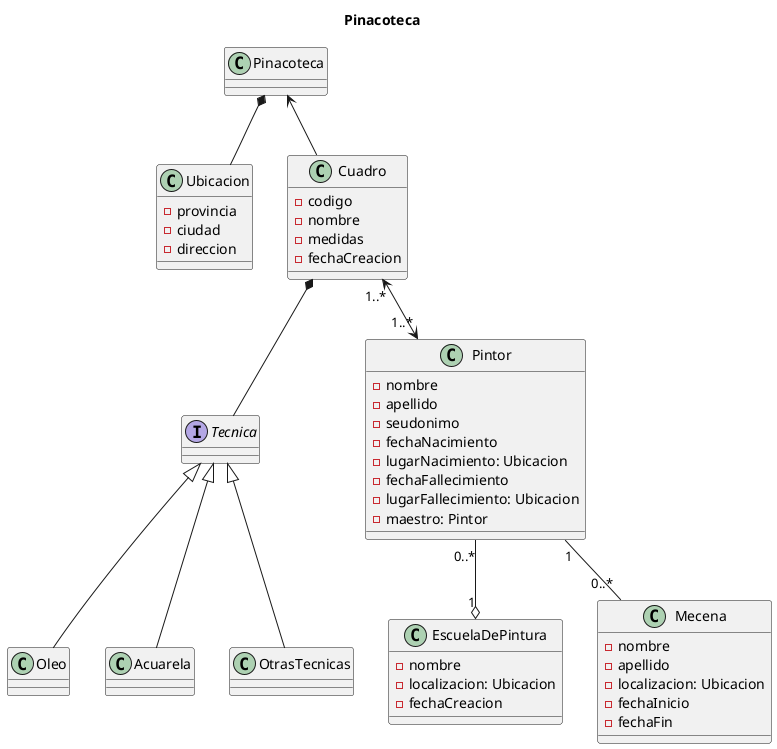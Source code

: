 @startuml nombre

title Pinacoteca

class Pinacoteca {

}

class Ubicacion {
    - provincia
    - ciudad
    - direccion
}

class Cuadro {
    - codigo
    - nombre
    - medidas
    - fechaCreacion
}

interface Tecnica {

}

class Oleo
class Acuarela
class OtrasTecnicas

Tecnica <|-- Oleo
Tecnica <|-- Acuarela
Tecnica <|-- OtrasTecnicas

class Pintor {
    - nombre
    - apellido
    - seudonimo
    - fechaNacimiento
    - lugarNacimiento: Ubicacion
    - fechaFallecimiento
    - lugarFallecimiento: Ubicacion
    - maestro: Pintor 
}

class EscuelaDePintura {
    - nombre
    - localizacion: Ubicacion
    - fechaCreacion

}

class Mecena {
    - nombre
    - apellido
    - localizacion: Ubicacion
    - fechaInicio
    - fechaFin
}

Pinacoteca *-- Ubicacion
Pinacoteca <-- Cuadro

Cuadro *-- Tecnica
Cuadro "1..*" <--> "1..*" Pintor

Pintor "0..*" --o "1" EscuelaDePintura
Pintor "1" -- "0..*" Mecena

@enduml